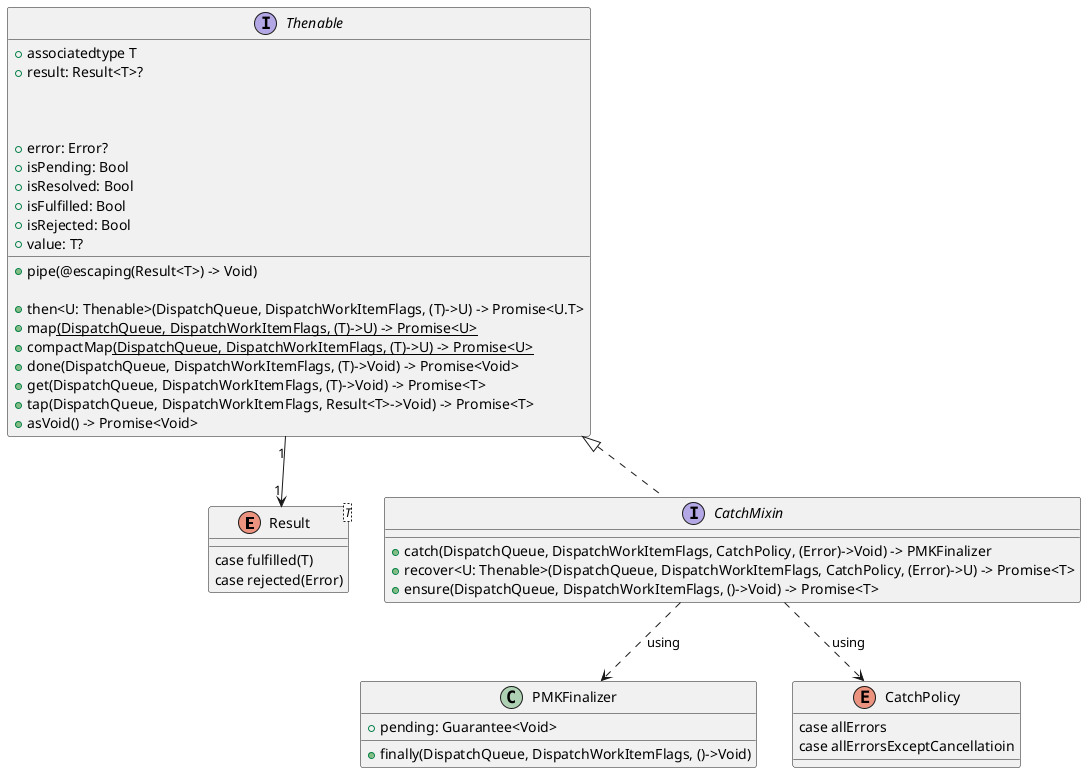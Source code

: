 @startuml

enum Result<T> {
    case fulfilled(T)
    case rejected(Error)
}

interface Thenable {
+ associatedtype T
+ result: Result<T>?

+ pipe(@escaping(Result<T>) -> Void)

+ then<U: Thenable>(DispatchQueue, DispatchWorkItemFlags, (T)->U) -> Promise<U.T>
+ map<U>(DispatchQueue, DispatchWorkItemFlags, (T)->U) -> Promise<U>
+ compactMap<U>(DispatchQueue, DispatchWorkItemFlags, (T)->U) -> Promise<U>
+ done(DispatchQueue, DispatchWorkItemFlags, (T)->Void) -> Promise<Void>
+ get(DispatchQueue, DispatchWorkItemFlags, (T)->Void) -> Promise<T>
+ tap(DispatchQueue, DispatchWorkItemFlags, Result<T>->Void) -> Promise<T>
+ asVoid() -> Promise<Void>

+ error: Error?
+ isPending: Bool 
+ isResolved: Bool
+ isFulfilled: Bool
+ isRejected: Bool
+ value: T?
}

Thenable "1"-->"1" Result

class PMKFinalizer {
+ pending: Guarantee<Void>
+ finally(DispatchQueue, DispatchWorkItemFlags, ()->Void)
}

enum CatchPolicy {
    case allErrors
    case allErrorsExceptCancellatioin
}

interface CatchMixin {
+ catch(DispatchQueue, DispatchWorkItemFlags, CatchPolicy, (Error)->Void) -> PMKFinalizer
+ recover<U: Thenable>(DispatchQueue, DispatchWorkItemFlags, CatchPolicy, (Error)->U) -> Promise<T>
+ ensure(DispatchQueue, DispatchWorkItemFlags, ()->Void) -> Promise<T>
}

Thenable <|.. CatchMixin
CatchMixin ..> PMKFinalizer : using
CatchMixin ..> CatchPolicy : using

@enduml